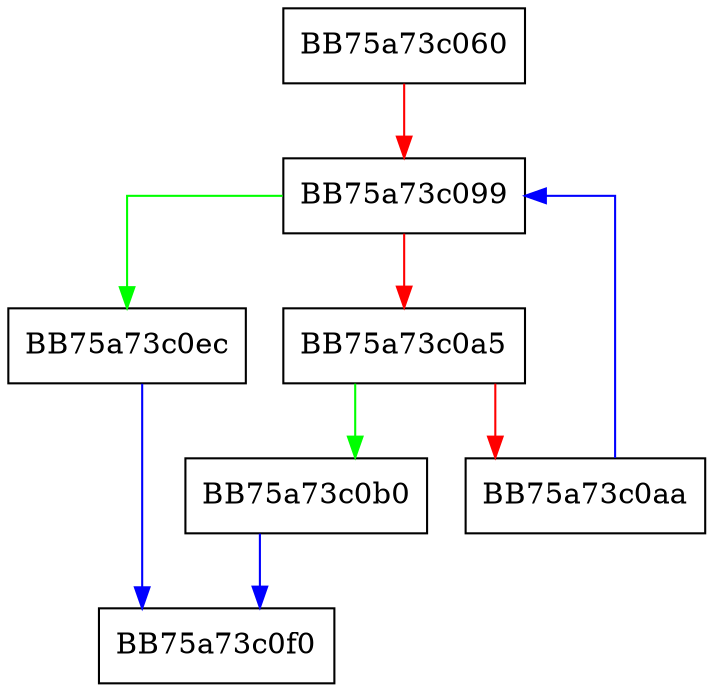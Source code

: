digraph WExtractIsMine {
  node [shape="box"];
  graph [splines=ortho];
  BB75a73c060 -> BB75a73c099 [color="red"];
  BB75a73c099 -> BB75a73c0ec [color="green"];
  BB75a73c099 -> BB75a73c0a5 [color="red"];
  BB75a73c0a5 -> BB75a73c0b0 [color="green"];
  BB75a73c0a5 -> BB75a73c0aa [color="red"];
  BB75a73c0aa -> BB75a73c099 [color="blue"];
  BB75a73c0b0 -> BB75a73c0f0 [color="blue"];
  BB75a73c0ec -> BB75a73c0f0 [color="blue"];
}